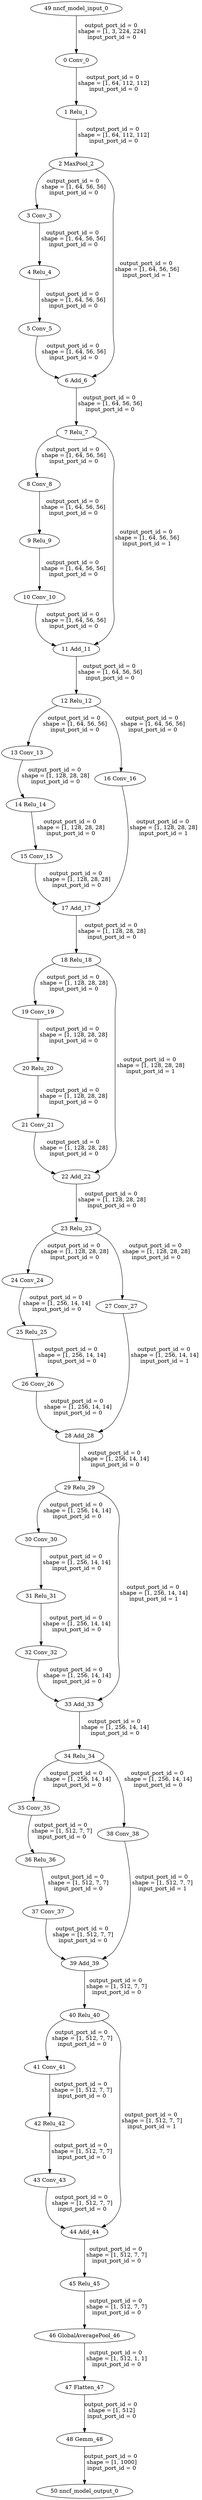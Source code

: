 strict digraph  {
"0 Conv_0" [id=0, type=Conv];
"1 Relu_1" [id=1, type=Relu];
"2 MaxPool_2" [id=2, type=MaxPool];
"3 Conv_3" [id=3, type=Conv];
"4 Relu_4" [id=4, type=Relu];
"5 Conv_5" [id=5, type=Conv];
"6 Add_6" [id=6, type=Add];
"7 Relu_7" [id=7, type=Relu];
"8 Conv_8" [id=8, type=Conv];
"9 Relu_9" [id=9, type=Relu];
"10 Conv_10" [id=10, type=Conv];
"11 Add_11" [id=11, type=Add];
"12 Relu_12" [id=12, type=Relu];
"13 Conv_13" [id=13, type=Conv];
"14 Relu_14" [id=14, type=Relu];
"15 Conv_15" [id=15, type=Conv];
"16 Conv_16" [id=16, type=Conv];
"17 Add_17" [id=17, type=Add];
"18 Relu_18" [id=18, type=Relu];
"19 Conv_19" [id=19, type=Conv];
"20 Relu_20" [id=20, type=Relu];
"21 Conv_21" [id=21, type=Conv];
"22 Add_22" [id=22, type=Add];
"23 Relu_23" [id=23, type=Relu];
"24 Conv_24" [id=24, type=Conv];
"25 Relu_25" [id=25, type=Relu];
"26 Conv_26" [id=26, type=Conv];
"27 Conv_27" [id=27, type=Conv];
"28 Add_28" [id=28, type=Add];
"29 Relu_29" [id=29, type=Relu];
"30 Conv_30" [id=30, type=Conv];
"31 Relu_31" [id=31, type=Relu];
"32 Conv_32" [id=32, type=Conv];
"33 Add_33" [id=33, type=Add];
"34 Relu_34" [id=34, type=Relu];
"35 Conv_35" [id=35, type=Conv];
"36 Relu_36" [id=36, type=Relu];
"37 Conv_37" [id=37, type=Conv];
"38 Conv_38" [id=38, type=Conv];
"39 Add_39" [id=39, type=Add];
"40 Relu_40" [id=40, type=Relu];
"41 Conv_41" [id=41, type=Conv];
"42 Relu_42" [id=42, type=Relu];
"43 Conv_43" [id=43, type=Conv];
"44 Add_44" [id=44, type=Add];
"45 Relu_45" [id=45, type=Relu];
"46 GlobalAveragePool_46" [id=46, type=GlobalAveragePool];
"47 Flatten_47" [id=47, type=Flatten];
"48 Gemm_48" [id=48, type=Gemm];
"49 nncf_model_input_0" [id=49, type=nncf_model_input];
"50 nncf_model_output_0" [id=50, type=nncf_model_output];
"0 Conv_0" -> "1 Relu_1"  [label="output_port_id = 0 \n shape = [1, 64, 112, 112] \n input_port_id = 0 \n ", style=solid];
"1 Relu_1" -> "2 MaxPool_2"  [label="output_port_id = 0 \n shape = [1, 64, 112, 112] \n input_port_id = 0 \n ", style=solid];
"2 MaxPool_2" -> "3 Conv_3"  [label="output_port_id = 0 \n shape = [1, 64, 56, 56] \n input_port_id = 0 \n ", style=solid];
"2 MaxPool_2" -> "6 Add_6"  [label="output_port_id = 0 \n shape = [1, 64, 56, 56] \n input_port_id = 1 \n ", style=solid];
"3 Conv_3" -> "4 Relu_4"  [label="output_port_id = 0 \n shape = [1, 64, 56, 56] \n input_port_id = 0 \n ", style=solid];
"4 Relu_4" -> "5 Conv_5"  [label="output_port_id = 0 \n shape = [1, 64, 56, 56] \n input_port_id = 0 \n ", style=solid];
"5 Conv_5" -> "6 Add_6"  [label="output_port_id = 0 \n shape = [1, 64, 56, 56] \n input_port_id = 0 \n ", style=solid];
"6 Add_6" -> "7 Relu_7"  [label="output_port_id = 0 \n shape = [1, 64, 56, 56] \n input_port_id = 0 \n ", style=solid];
"7 Relu_7" -> "8 Conv_8"  [label="output_port_id = 0 \n shape = [1, 64, 56, 56] \n input_port_id = 0 \n ", style=solid];
"7 Relu_7" -> "11 Add_11"  [label="output_port_id = 0 \n shape = [1, 64, 56, 56] \n input_port_id = 1 \n ", style=solid];
"8 Conv_8" -> "9 Relu_9"  [label="output_port_id = 0 \n shape = [1, 64, 56, 56] \n input_port_id = 0 \n ", style=solid];
"9 Relu_9" -> "10 Conv_10"  [label="output_port_id = 0 \n shape = [1, 64, 56, 56] \n input_port_id = 0 \n ", style=solid];
"10 Conv_10" -> "11 Add_11"  [label="output_port_id = 0 \n shape = [1, 64, 56, 56] \n input_port_id = 0 \n ", style=solid];
"11 Add_11" -> "12 Relu_12"  [label="output_port_id = 0 \n shape = [1, 64, 56, 56] \n input_port_id = 0 \n ", style=solid];
"12 Relu_12" -> "13 Conv_13"  [label="output_port_id = 0 \n shape = [1, 64, 56, 56] \n input_port_id = 0 \n ", style=solid];
"12 Relu_12" -> "16 Conv_16"  [label="output_port_id = 0 \n shape = [1, 64, 56, 56] \n input_port_id = 0 \n ", style=solid];
"13 Conv_13" -> "14 Relu_14"  [label="output_port_id = 0 \n shape = [1, 128, 28, 28] \n input_port_id = 0 \n ", style=solid];
"14 Relu_14" -> "15 Conv_15"  [label="output_port_id = 0 \n shape = [1, 128, 28, 28] \n input_port_id = 0 \n ", style=solid];
"15 Conv_15" -> "17 Add_17"  [label="output_port_id = 0 \n shape = [1, 128, 28, 28] \n input_port_id = 0 \n ", style=solid];
"16 Conv_16" -> "17 Add_17"  [label="output_port_id = 0 \n shape = [1, 128, 28, 28] \n input_port_id = 1 \n ", style=solid];
"17 Add_17" -> "18 Relu_18"  [label="output_port_id = 0 \n shape = [1, 128, 28, 28] \n input_port_id = 0 \n ", style=solid];
"18 Relu_18" -> "19 Conv_19"  [label="output_port_id = 0 \n shape = [1, 128, 28, 28] \n input_port_id = 0 \n ", style=solid];
"18 Relu_18" -> "22 Add_22"  [label="output_port_id = 0 \n shape = [1, 128, 28, 28] \n input_port_id = 1 \n ", style=solid];
"19 Conv_19" -> "20 Relu_20"  [label="output_port_id = 0 \n shape = [1, 128, 28, 28] \n input_port_id = 0 \n ", style=solid];
"20 Relu_20" -> "21 Conv_21"  [label="output_port_id = 0 \n shape = [1, 128, 28, 28] \n input_port_id = 0 \n ", style=solid];
"21 Conv_21" -> "22 Add_22"  [label="output_port_id = 0 \n shape = [1, 128, 28, 28] \n input_port_id = 0 \n ", style=solid];
"22 Add_22" -> "23 Relu_23"  [label="output_port_id = 0 \n shape = [1, 128, 28, 28] \n input_port_id = 0 \n ", style=solid];
"23 Relu_23" -> "24 Conv_24"  [label="output_port_id = 0 \n shape = [1, 128, 28, 28] \n input_port_id = 0 \n ", style=solid];
"23 Relu_23" -> "27 Conv_27"  [label="output_port_id = 0 \n shape = [1, 128, 28, 28] \n input_port_id = 0 \n ", style=solid];
"24 Conv_24" -> "25 Relu_25"  [label="output_port_id = 0 \n shape = [1, 256, 14, 14] \n input_port_id = 0 \n ", style=solid];
"25 Relu_25" -> "26 Conv_26"  [label="output_port_id = 0 \n shape = [1, 256, 14, 14] \n input_port_id = 0 \n ", style=solid];
"26 Conv_26" -> "28 Add_28"  [label="output_port_id = 0 \n shape = [1, 256, 14, 14] \n input_port_id = 0 \n ", style=solid];
"27 Conv_27" -> "28 Add_28"  [label="output_port_id = 0 \n shape = [1, 256, 14, 14] \n input_port_id = 1 \n ", style=solid];
"28 Add_28" -> "29 Relu_29"  [label="output_port_id = 0 \n shape = [1, 256, 14, 14] \n input_port_id = 0 \n ", style=solid];
"29 Relu_29" -> "30 Conv_30"  [label="output_port_id = 0 \n shape = [1, 256, 14, 14] \n input_port_id = 0 \n ", style=solid];
"29 Relu_29" -> "33 Add_33"  [label="output_port_id = 0 \n shape = [1, 256, 14, 14] \n input_port_id = 1 \n ", style=solid];
"30 Conv_30" -> "31 Relu_31"  [label="output_port_id = 0 \n shape = [1, 256, 14, 14] \n input_port_id = 0 \n ", style=solid];
"31 Relu_31" -> "32 Conv_32"  [label="output_port_id = 0 \n shape = [1, 256, 14, 14] \n input_port_id = 0 \n ", style=solid];
"32 Conv_32" -> "33 Add_33"  [label="output_port_id = 0 \n shape = [1, 256, 14, 14] \n input_port_id = 0 \n ", style=solid];
"33 Add_33" -> "34 Relu_34"  [label="output_port_id = 0 \n shape = [1, 256, 14, 14] \n input_port_id = 0 \n ", style=solid];
"34 Relu_34" -> "35 Conv_35"  [label="output_port_id = 0 \n shape = [1, 256, 14, 14] \n input_port_id = 0 \n ", style=solid];
"34 Relu_34" -> "38 Conv_38"  [label="output_port_id = 0 \n shape = [1, 256, 14, 14] \n input_port_id = 0 \n ", style=solid];
"35 Conv_35" -> "36 Relu_36"  [label="output_port_id = 0 \n shape = [1, 512, 7, 7] \n input_port_id = 0 \n ", style=solid];
"36 Relu_36" -> "37 Conv_37"  [label="output_port_id = 0 \n shape = [1, 512, 7, 7] \n input_port_id = 0 \n ", style=solid];
"37 Conv_37" -> "39 Add_39"  [label="output_port_id = 0 \n shape = [1, 512, 7, 7] \n input_port_id = 0 \n ", style=solid];
"38 Conv_38" -> "39 Add_39"  [label="output_port_id = 0 \n shape = [1, 512, 7, 7] \n input_port_id = 1 \n ", style=solid];
"39 Add_39" -> "40 Relu_40"  [label="output_port_id = 0 \n shape = [1, 512, 7, 7] \n input_port_id = 0 \n ", style=solid];
"40 Relu_40" -> "41 Conv_41"  [label="output_port_id = 0 \n shape = [1, 512, 7, 7] \n input_port_id = 0 \n ", style=solid];
"40 Relu_40" -> "44 Add_44"  [label="output_port_id = 0 \n shape = [1, 512, 7, 7] \n input_port_id = 1 \n ", style=solid];
"41 Conv_41" -> "42 Relu_42"  [label="output_port_id = 0 \n shape = [1, 512, 7, 7] \n input_port_id = 0 \n ", style=solid];
"42 Relu_42" -> "43 Conv_43"  [label="output_port_id = 0 \n shape = [1, 512, 7, 7] \n input_port_id = 0 \n ", style=solid];
"43 Conv_43" -> "44 Add_44"  [label="output_port_id = 0 \n shape = [1, 512, 7, 7] \n input_port_id = 0 \n ", style=solid];
"44 Add_44" -> "45 Relu_45"  [label="output_port_id = 0 \n shape = [1, 512, 7, 7] \n input_port_id = 0 \n ", style=solid];
"45 Relu_45" -> "46 GlobalAveragePool_46"  [label="output_port_id = 0 \n shape = [1, 512, 7, 7] \n input_port_id = 0 \n ", style=solid];
"46 GlobalAveragePool_46" -> "47 Flatten_47"  [label="output_port_id = 0 \n shape = [1, 512, 1, 1] \n input_port_id = 0 \n ", style=solid];
"47 Flatten_47" -> "48 Gemm_48"  [label="output_port_id = 0 \n shape = [1, 512] \n input_port_id = 0 \n ", style=solid];
"48 Gemm_48" -> "50 nncf_model_output_0"  [label="output_port_id = 0 \n shape = [1, 1000] \n input_port_id = 0 \n ", style=solid];
"49 nncf_model_input_0" -> "0 Conv_0"  [label="output_port_id = 0 \n shape = [1, 3, 224, 224] \n input_port_id = 0 \n ", style=solid];
}
